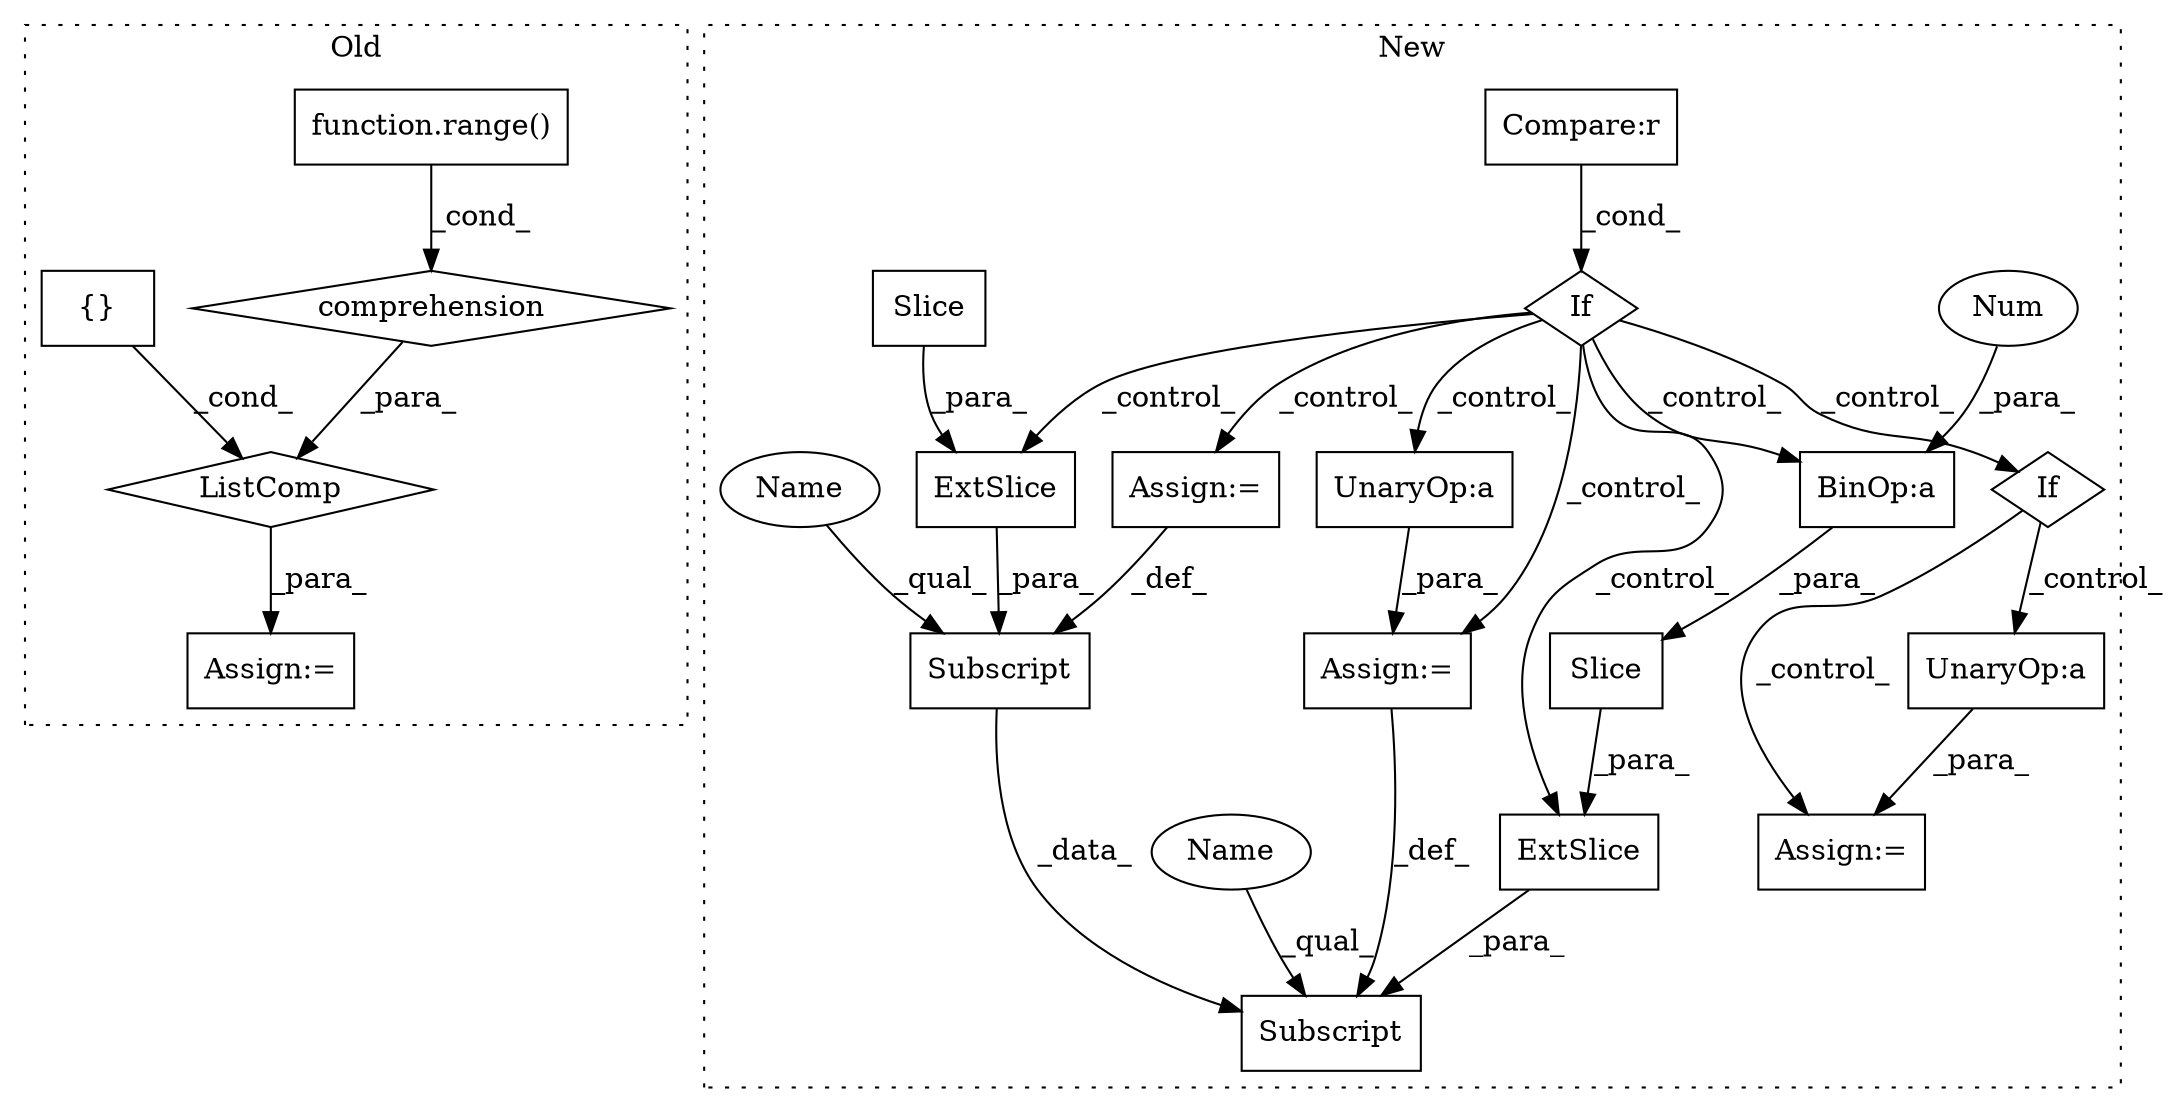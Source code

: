 digraph G {
subgraph cluster0 {
1 [label="ListComp" a="106" s="6896" l="55" shape="diamond"];
4 [label="comprehension" a="45" s="6931" l="3" shape="diamond"];
6 [label="function.range()" a="75" s="6940,6949" l="6,1" shape="box"];
7 [label="Assign:=" a="68" s="6893" l="3" shape="box"];
15 [label="{}" a="95" s="6897,6929" l="1,1" shape="box"];
label = "Old";
style="dotted";
}
subgraph cluster1 {
2 [label="Slice" a="80" s="12587" l="12" shape="box"];
3 [label="BinOp:a" a="82" s="12595" l="3" shape="box"];
5 [label="Num" a="76" s="12598" l="1" shape="ellipse"];
8 [label="If" a="96" s="12492" l="3" shape="diamond"];
9 [label="UnaryOp:a" a="61" s="12690" l="9" shape="box"];
10 [label="If" a="96" s="12631" l="0" shape="diamond"];
11 [label="UnaryOp:a" a="61" s="12604" l="9" shape="box"];
12 [label="Subscript" a="63" s="12577,0" l="24,0" shape="box"];
13 [label="Subscript" a="63" s="12528,0" l="20,0" shape="box"];
14 [label="Compare:r" a="40" s="12495" l="15" shape="box"];
16 [label="Slice" a="80" s="12538" l="1" shape="box"];
17 [label="ExtSlice" a="85" s="12577" l="6" shape="box"];
18 [label="ExtSlice" a="85" s="12528" l="6" shape="box"];
19 [label="Assign:=" a="68" s="12601" l="3" shape="box"];
20 [label="Assign:=" a="68" s="12687" l="3" shape="box"];
21 [label="Assign:=" a="68" s="12548" l="3" shape="box"];
22 [label="Name" a="87" s="12577" l="6" shape="ellipse"];
23 [label="Name" a="87" s="12528" l="6" shape="ellipse"];
label = "New";
style="dotted";
}
1 -> 7 [label="_para_"];
2 -> 17 [label="_para_"];
3 -> 2 [label="_para_"];
4 -> 1 [label="_para_"];
5 -> 3 [label="_para_"];
6 -> 4 [label="_cond_"];
8 -> 10 [label="_control_"];
8 -> 11 [label="_control_"];
8 -> 17 [label="_control_"];
8 -> 3 [label="_control_"];
8 -> 18 [label="_control_"];
8 -> 19 [label="_control_"];
8 -> 21 [label="_control_"];
9 -> 20 [label="_para_"];
10 -> 20 [label="_control_"];
10 -> 9 [label="_control_"];
11 -> 19 [label="_para_"];
13 -> 12 [label="_data_"];
14 -> 8 [label="_cond_"];
15 -> 1 [label="_cond_"];
16 -> 18 [label="_para_"];
17 -> 12 [label="_para_"];
18 -> 13 [label="_para_"];
19 -> 12 [label="_def_"];
21 -> 13 [label="_def_"];
22 -> 12 [label="_qual_"];
23 -> 13 [label="_qual_"];
}